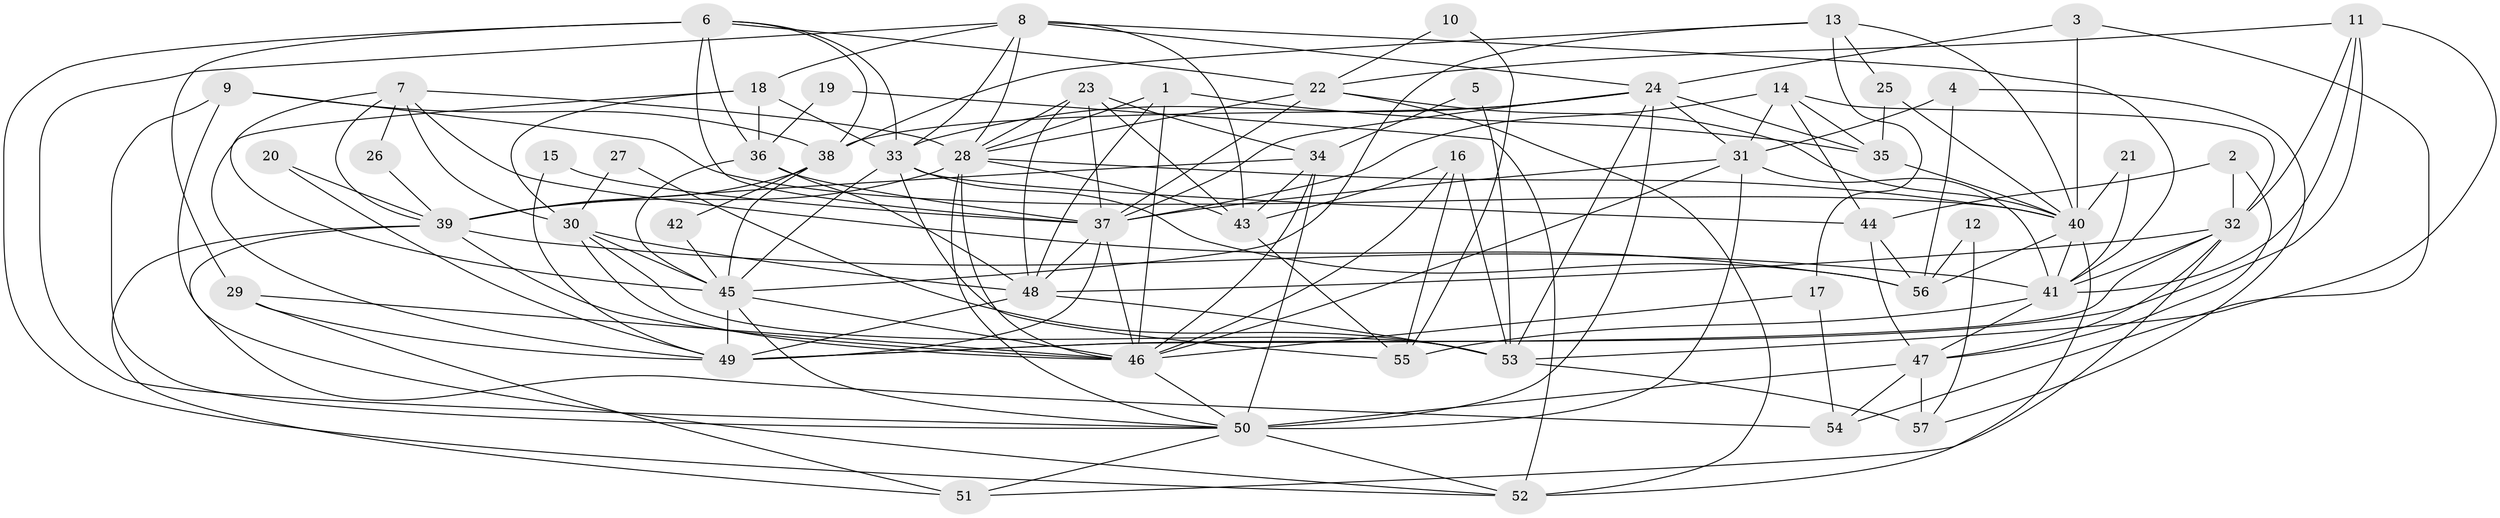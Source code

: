 // original degree distribution, {5: 0.10526315789473684, 3: 0.32456140350877194, 2: 0.14035087719298245, 4: 0.24561403508771928, 6: 0.07894736842105263, 7: 0.08771929824561403, 9: 0.008771929824561403, 8: 0.008771929824561403}
// Generated by graph-tools (version 1.1) at 2025/26/03/09/25 03:26:17]
// undirected, 57 vertices, 161 edges
graph export_dot {
graph [start="1"]
  node [color=gray90,style=filled];
  1;
  2;
  3;
  4;
  5;
  6;
  7;
  8;
  9;
  10;
  11;
  12;
  13;
  14;
  15;
  16;
  17;
  18;
  19;
  20;
  21;
  22;
  23;
  24;
  25;
  26;
  27;
  28;
  29;
  30;
  31;
  32;
  33;
  34;
  35;
  36;
  37;
  38;
  39;
  40;
  41;
  42;
  43;
  44;
  45;
  46;
  47;
  48;
  49;
  50;
  51;
  52;
  53;
  54;
  55;
  56;
  57;
  1 -- 28 [weight=1.0];
  1 -- 35 [weight=1.0];
  1 -- 46 [weight=1.0];
  1 -- 48 [weight=1.0];
  2 -- 32 [weight=1.0];
  2 -- 44 [weight=1.0];
  2 -- 47 [weight=1.0];
  3 -- 24 [weight=1.0];
  3 -- 40 [weight=1.0];
  3 -- 54 [weight=1.0];
  4 -- 31 [weight=1.0];
  4 -- 56 [weight=1.0];
  4 -- 57 [weight=1.0];
  5 -- 34 [weight=1.0];
  5 -- 53 [weight=1.0];
  6 -- 22 [weight=1.0];
  6 -- 29 [weight=1.0];
  6 -- 33 [weight=1.0];
  6 -- 36 [weight=1.0];
  6 -- 37 [weight=1.0];
  6 -- 38 [weight=1.0];
  6 -- 52 [weight=1.0];
  7 -- 26 [weight=1.0];
  7 -- 28 [weight=1.0];
  7 -- 30 [weight=1.0];
  7 -- 39 [weight=1.0];
  7 -- 45 [weight=1.0];
  7 -- 56 [weight=1.0];
  8 -- 18 [weight=1.0];
  8 -- 24 [weight=1.0];
  8 -- 28 [weight=1.0];
  8 -- 33 [weight=1.0];
  8 -- 41 [weight=1.0];
  8 -- 43 [weight=1.0];
  8 -- 50 [weight=1.0];
  9 -- 38 [weight=1.0];
  9 -- 40 [weight=1.0];
  9 -- 50 [weight=1.0];
  9 -- 54 [weight=1.0];
  10 -- 22 [weight=1.0];
  10 -- 55 [weight=1.0];
  11 -- 22 [weight=1.0];
  11 -- 32 [weight=1.0];
  11 -- 41 [weight=1.0];
  11 -- 49 [weight=1.0];
  11 -- 53 [weight=1.0];
  12 -- 56 [weight=1.0];
  12 -- 57 [weight=1.0];
  13 -- 17 [weight=1.0];
  13 -- 25 [weight=1.0];
  13 -- 38 [weight=1.0];
  13 -- 40 [weight=1.0];
  13 -- 45 [weight=1.0];
  14 -- 31 [weight=1.0];
  14 -- 32 [weight=1.0];
  14 -- 35 [weight=1.0];
  14 -- 37 [weight=1.0];
  14 -- 44 [weight=1.0];
  15 -- 37 [weight=2.0];
  15 -- 49 [weight=1.0];
  16 -- 43 [weight=1.0];
  16 -- 46 [weight=1.0];
  16 -- 53 [weight=1.0];
  16 -- 55 [weight=1.0];
  17 -- 46 [weight=1.0];
  17 -- 54 [weight=1.0];
  18 -- 30 [weight=1.0];
  18 -- 33 [weight=1.0];
  18 -- 36 [weight=1.0];
  18 -- 49 [weight=1.0];
  19 -- 36 [weight=1.0];
  19 -- 52 [weight=1.0];
  20 -- 39 [weight=1.0];
  20 -- 49 [weight=1.0];
  21 -- 40 [weight=1.0];
  21 -- 41 [weight=1.0];
  22 -- 28 [weight=1.0];
  22 -- 37 [weight=1.0];
  22 -- 40 [weight=1.0];
  22 -- 52 [weight=1.0];
  23 -- 28 [weight=1.0];
  23 -- 34 [weight=1.0];
  23 -- 37 [weight=1.0];
  23 -- 43 [weight=1.0];
  23 -- 48 [weight=1.0];
  24 -- 31 [weight=1.0];
  24 -- 33 [weight=1.0];
  24 -- 35 [weight=1.0];
  24 -- 37 [weight=1.0];
  24 -- 38 [weight=1.0];
  24 -- 50 [weight=1.0];
  24 -- 53 [weight=1.0];
  25 -- 35 [weight=1.0];
  25 -- 40 [weight=1.0];
  26 -- 39 [weight=1.0];
  27 -- 30 [weight=1.0];
  27 -- 53 [weight=2.0];
  28 -- 39 [weight=1.0];
  28 -- 40 [weight=1.0];
  28 -- 43 [weight=1.0];
  28 -- 46 [weight=1.0];
  28 -- 50 [weight=1.0];
  29 -- 46 [weight=1.0];
  29 -- 49 [weight=1.0];
  29 -- 51 [weight=1.0];
  30 -- 45 [weight=1.0];
  30 -- 46 [weight=1.0];
  30 -- 48 [weight=1.0];
  30 -- 53 [weight=1.0];
  31 -- 37 [weight=1.0];
  31 -- 41 [weight=1.0];
  31 -- 46 [weight=1.0];
  31 -- 50 [weight=1.0];
  32 -- 41 [weight=1.0];
  32 -- 47 [weight=1.0];
  32 -- 48 [weight=1.0];
  32 -- 49 [weight=1.0];
  32 -- 51 [weight=1.0];
  33 -- 44 [weight=1.0];
  33 -- 45 [weight=1.0];
  33 -- 55 [weight=1.0];
  33 -- 56 [weight=1.0];
  34 -- 39 [weight=1.0];
  34 -- 43 [weight=1.0];
  34 -- 46 [weight=1.0];
  34 -- 50 [weight=2.0];
  35 -- 40 [weight=1.0];
  36 -- 37 [weight=1.0];
  36 -- 45 [weight=1.0];
  36 -- 48 [weight=1.0];
  37 -- 46 [weight=1.0];
  37 -- 48 [weight=1.0];
  37 -- 49 [weight=1.0];
  38 -- 39 [weight=1.0];
  38 -- 42 [weight=1.0];
  38 -- 45 [weight=1.0];
  39 -- 41 [weight=1.0];
  39 -- 46 [weight=1.0];
  39 -- 51 [weight=1.0];
  39 -- 52 [weight=1.0];
  40 -- 41 [weight=1.0];
  40 -- 52 [weight=1.0];
  40 -- 56 [weight=1.0];
  41 -- 47 [weight=2.0];
  41 -- 55 [weight=1.0];
  42 -- 45 [weight=1.0];
  43 -- 55 [weight=1.0];
  44 -- 47 [weight=2.0];
  44 -- 56 [weight=1.0];
  45 -- 46 [weight=1.0];
  45 -- 49 [weight=1.0];
  45 -- 50 [weight=1.0];
  46 -- 50 [weight=1.0];
  47 -- 50 [weight=1.0];
  47 -- 54 [weight=1.0];
  47 -- 57 [weight=3.0];
  48 -- 49 [weight=1.0];
  48 -- 53 [weight=1.0];
  50 -- 51 [weight=1.0];
  50 -- 52 [weight=1.0];
  53 -- 57 [weight=1.0];
}
